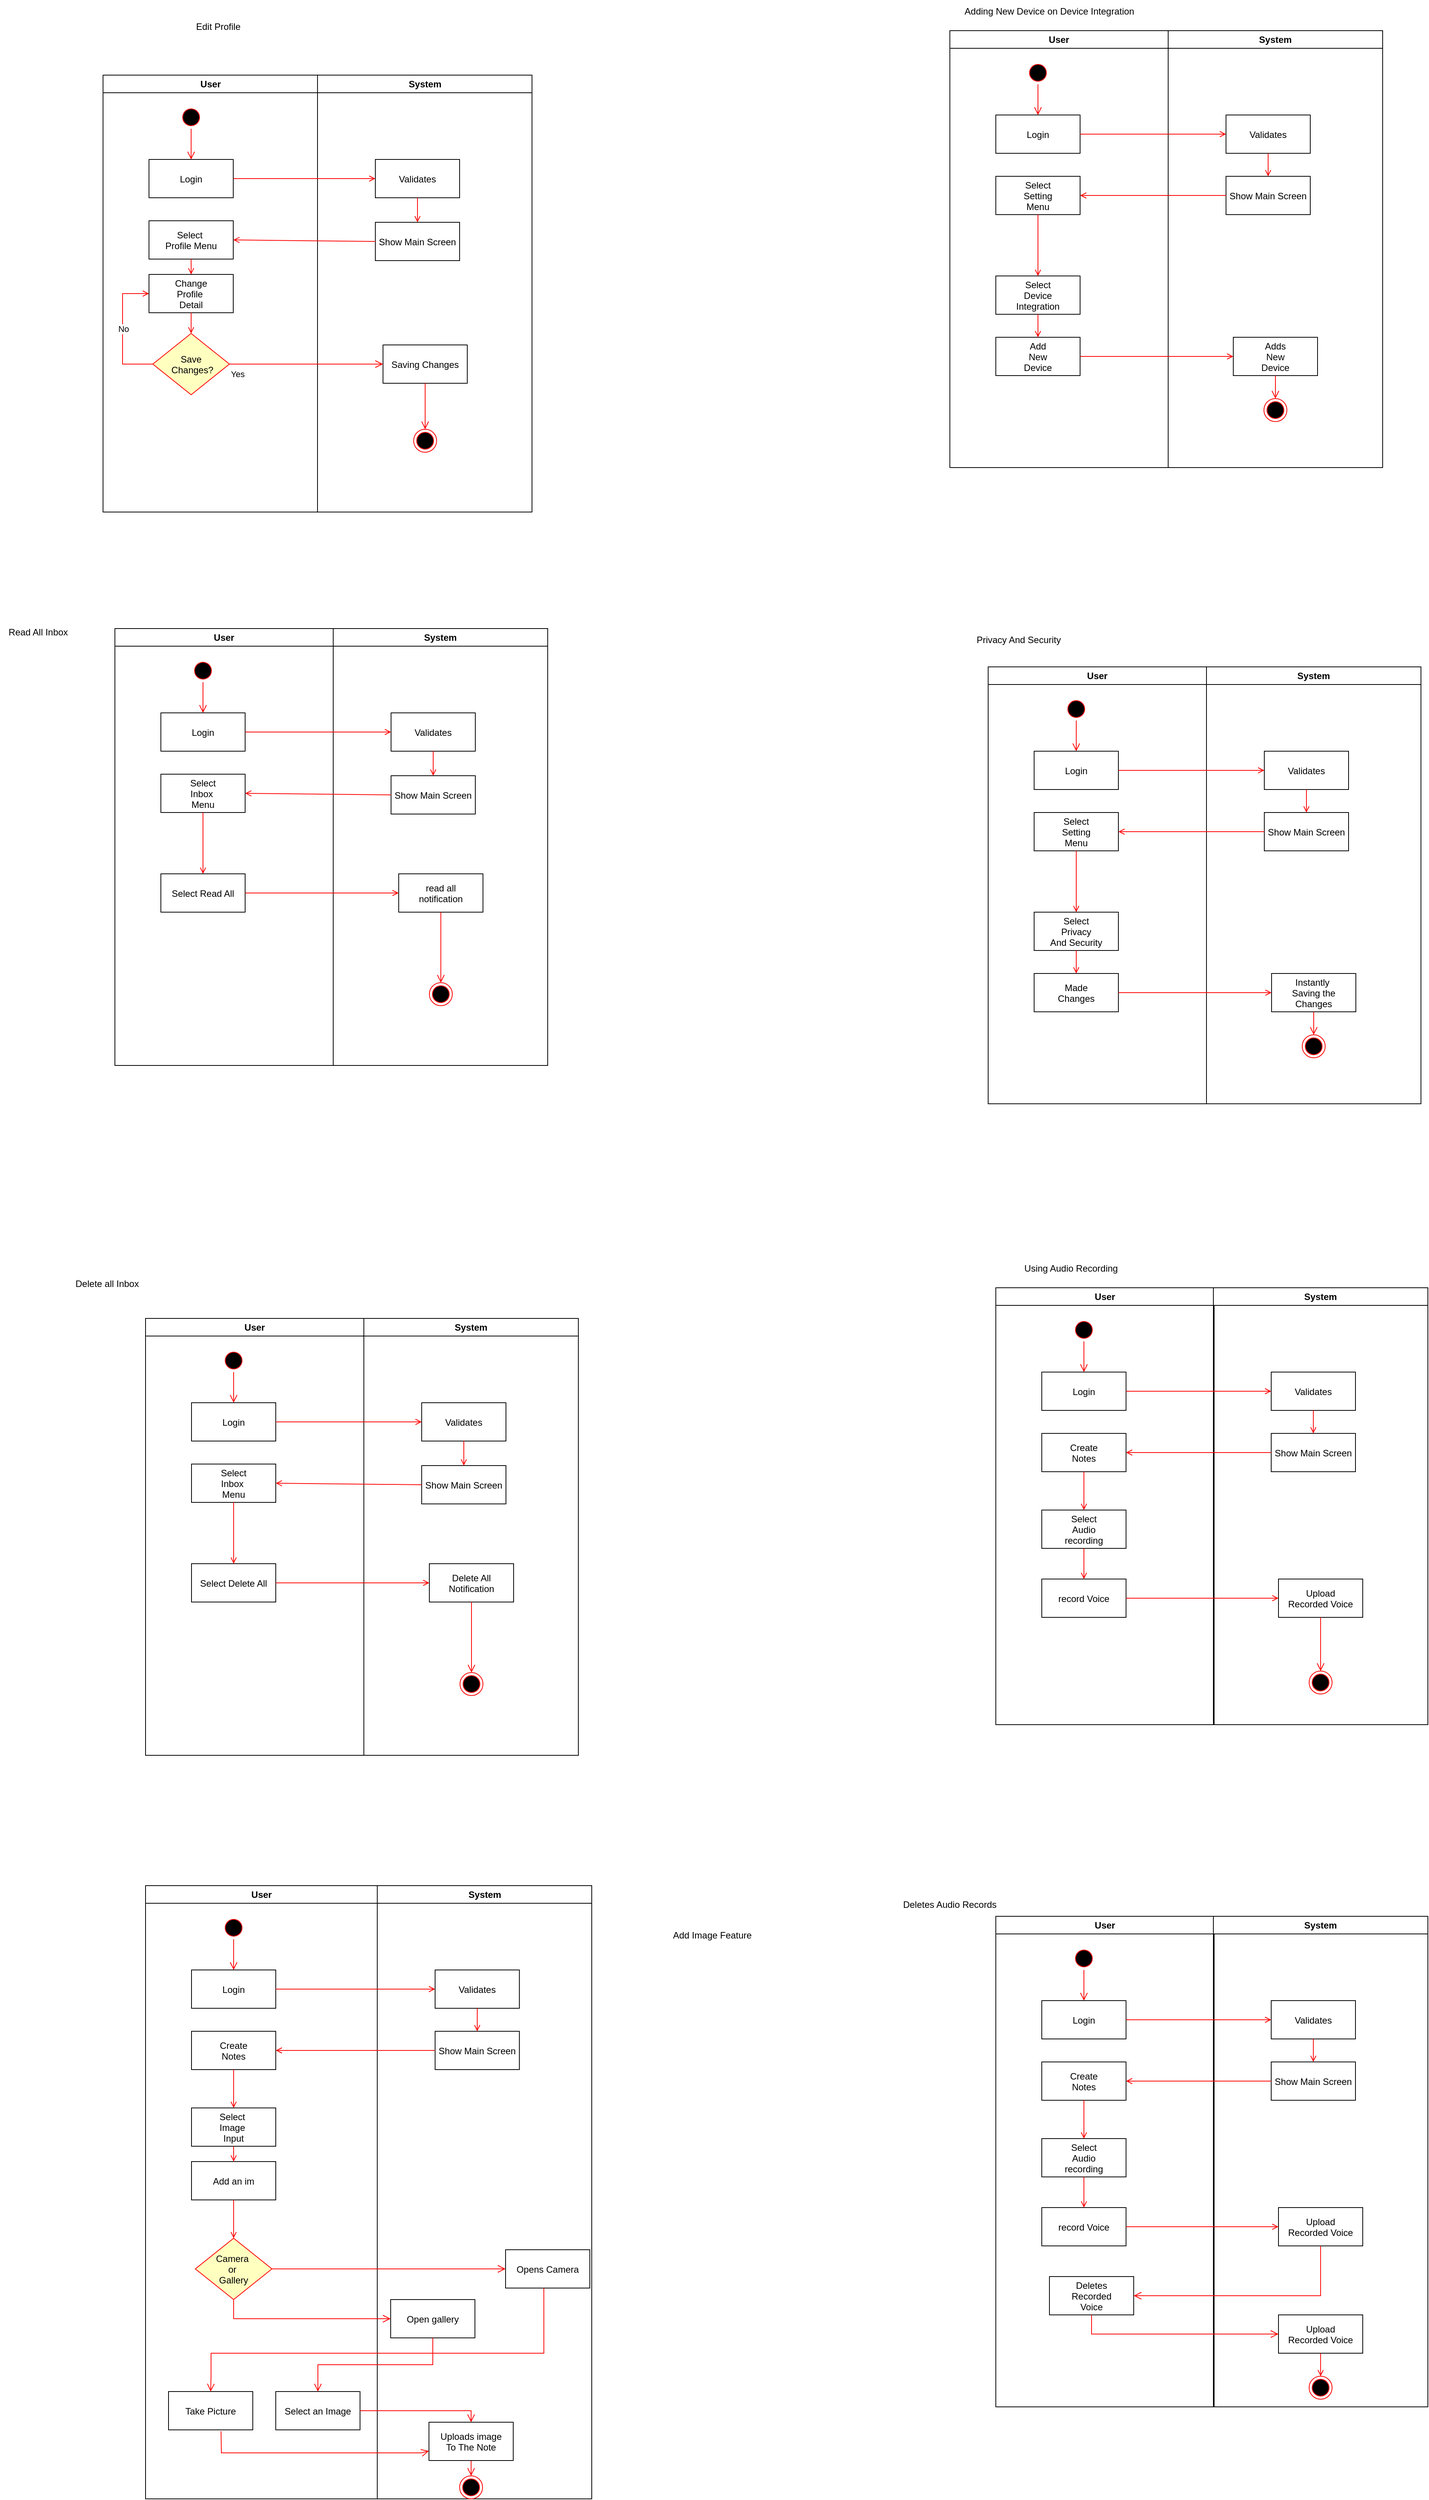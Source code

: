 <mxfile version="24.6.4" type="github">
  <diagram name="Page-1" id="e7e014a7-5840-1c2e-5031-d8a46d1fe8dd">
    <mxGraphModel dx="2375" dy="998" grid="1" gridSize="10" guides="1" tooltips="1" connect="1" arrows="1" fold="1" page="1" pageScale="1" pageWidth="1169" pageHeight="826" background="none" math="0" shadow="0">
      <root>
        <mxCell id="0" />
        <mxCell id="1" parent="0" />
        <mxCell id="2" value="User" style="swimlane;whiteSpace=wrap" parent="1" vertex="1">
          <mxGeometry x="164.5" y="128" width="280" height="570" as="geometry" />
        </mxCell>
        <mxCell id="5" value="" style="ellipse;shape=startState;fillColor=#000000;strokeColor=#ff0000;" parent="2" vertex="1">
          <mxGeometry x="100" y="40" width="30" height="30" as="geometry" />
        </mxCell>
        <mxCell id="6" value="" style="edgeStyle=elbowEdgeStyle;elbow=horizontal;verticalAlign=bottom;endArrow=open;endSize=8;strokeColor=#FF0000;endFill=1;rounded=0" parent="2" source="5" target="7" edge="1">
          <mxGeometry x="100" y="40" as="geometry">
            <mxPoint x="115" y="110" as="targetPoint" />
          </mxGeometry>
        </mxCell>
        <mxCell id="7" value="Login" style="" parent="2" vertex="1">
          <mxGeometry x="60" y="110" width="110" height="50" as="geometry" />
        </mxCell>
        <mxCell id="8" value="Select &#xa;Profile Menu" style="" parent="2" vertex="1">
          <mxGeometry x="60" y="190" width="110" height="50" as="geometry" />
        </mxCell>
        <mxCell id="11" value="" style="endArrow=open;strokeColor=#FF0000;endFill=1;rounded=0;entryX=0.5;entryY=0;entryDx=0;entryDy=0;" parent="2" source="8" target="FEUVQfDStyzJpUgFXX7i-67" edge="1">
          <mxGeometry relative="1" as="geometry">
            <mxPoint x="115.5" y="272" as="targetPoint" />
          </mxGeometry>
        </mxCell>
        <mxCell id="21" value="Save&#xa; Changes?" style="rhombus;fillColor=#ffffc0;strokeColor=#ff0000;" parent="2" vertex="1">
          <mxGeometry x="65" y="337" width="100" height="80" as="geometry" />
        </mxCell>
        <mxCell id="FEUVQfDStyzJpUgFXX7i-44" value="" style="endArrow=open;strokeColor=#FF0000;endFill=1;rounded=0;exitX=0;exitY=0.5;exitDx=0;exitDy=0;entryX=0;entryY=0.5;entryDx=0;entryDy=0;" edge="1" parent="2" source="21" target="FEUVQfDStyzJpUgFXX7i-67">
          <mxGeometry relative="1" as="geometry">
            <mxPoint x="125" y="257" as="sourcePoint" />
            <mxPoint x="55.5" y="272" as="targetPoint" />
            <Array as="points">
              <mxPoint x="25.5" y="377" />
              <mxPoint x="25.5" y="285" />
            </Array>
          </mxGeometry>
        </mxCell>
        <mxCell id="FEUVQfDStyzJpUgFXX7i-45" value="No" style="edgeLabel;html=1;align=center;verticalAlign=middle;resizable=0;points=[];" vertex="1" connectable="0" parent="FEUVQfDStyzJpUgFXX7i-44">
          <mxGeometry x="0.033" y="-1" relative="1" as="geometry">
            <mxPoint as="offset" />
          </mxGeometry>
        </mxCell>
        <mxCell id="FEUVQfDStyzJpUgFXX7i-67" value="Change&#xa;Profile &#xa;Detail" style="" vertex="1" parent="2">
          <mxGeometry x="60" y="260" width="110" height="50" as="geometry" />
        </mxCell>
        <mxCell id="FEUVQfDStyzJpUgFXX7i-68" value="" style="endArrow=open;strokeColor=#FF0000;endFill=1;rounded=0;entryX=0.5;entryY=0;entryDx=0;entryDy=0;exitX=0.5;exitY=1;exitDx=0;exitDy=0;" edge="1" parent="2" source="FEUVQfDStyzJpUgFXX7i-67" target="21">
          <mxGeometry relative="1" as="geometry">
            <mxPoint x="125" y="250" as="sourcePoint" />
            <mxPoint x="125" y="270" as="targetPoint" />
          </mxGeometry>
        </mxCell>
        <mxCell id="3" value="System" style="swimlane;whiteSpace=wrap" parent="1" vertex="1">
          <mxGeometry x="444.5" y="128" width="280" height="570" as="geometry" />
        </mxCell>
        <mxCell id="15" value="Validates" style="" parent="3" vertex="1">
          <mxGeometry x="75.5" y="110" width="110" height="50" as="geometry" />
        </mxCell>
        <mxCell id="18" value="Show Main Screen" style="" parent="3" vertex="1">
          <mxGeometry x="75.5" y="192" width="110" height="50" as="geometry" />
        </mxCell>
        <mxCell id="24" value="" style="endArrow=open;strokeColor=#FF0000;endFill=1;rounded=0;exitX=0.5;exitY=1;exitDx=0;exitDy=0;entryX=0.5;entryY=0;entryDx=0;entryDy=0;" parent="3" source="15" target="18" edge="1">
          <mxGeometry relative="1" as="geometry">
            <mxPoint x="130" y="247.391" as="sourcePoint" />
            <mxPoint x="130.5" y="202" as="targetPoint" />
          </mxGeometry>
        </mxCell>
        <mxCell id="30" value="Saving Changes" style="" parent="3" vertex="1">
          <mxGeometry x="85.5" y="352" width="110" height="50" as="geometry" />
        </mxCell>
        <mxCell id="FEUVQfDStyzJpUgFXX7i-42" value="" style="ellipse;html=1;shape=endState;fillColor=#000000;strokeColor=#ff0000;" vertex="1" parent="3">
          <mxGeometry x="125.5" y="462" width="30" height="30" as="geometry" />
        </mxCell>
        <mxCell id="FEUVQfDStyzJpUgFXX7i-46" value="" style="elbow=horizontal;align=left;verticalAlign=top;endArrow=open;endSize=8;strokeColor=#FF0000;endFill=1;rounded=0;exitX=0.5;exitY=1;exitDx=0;exitDy=0;entryX=0.5;entryY=0;entryDx=0;entryDy=0;" edge="1" parent="3" source="30" target="FEUVQfDStyzJpUgFXX7i-42">
          <mxGeometry x="-1" relative="1" as="geometry">
            <mxPoint x="95.5" y="345" as="targetPoint" />
            <mxPoint x="-104.5" y="345" as="sourcePoint" />
          </mxGeometry>
        </mxCell>
        <mxCell id="20" value="" style="endArrow=open;strokeColor=#FF0000;endFill=1;rounded=0;exitX=0;exitY=0.5;exitDx=0;exitDy=0;entryX=1;entryY=0.5;entryDx=0;entryDy=0;" parent="1" source="18" target="8" edge="1">
          <mxGeometry relative="1" as="geometry">
            <mxPoint x="510" y="450" as="targetPoint" />
          </mxGeometry>
        </mxCell>
        <mxCell id="9" value="" style="endArrow=open;strokeColor=#FF0000;endFill=1;rounded=0;exitX=1;exitY=0.5;exitDx=0;exitDy=0;entryX=0;entryY=0.5;entryDx=0;entryDy=0;" parent="1" source="7" target="15" edge="1">
          <mxGeometry relative="1" as="geometry">
            <Array as="points">
              <mxPoint x="390" y="263" />
            </Array>
          </mxGeometry>
        </mxCell>
        <mxCell id="23" value="Yes" style="edgeStyle=elbowEdgeStyle;elbow=horizontal;align=left;verticalAlign=top;endArrow=open;endSize=8;strokeColor=#FF0000;endFill=1;rounded=0" parent="1" source="21" target="30" edge="1">
          <mxGeometry x="-1" relative="1" as="geometry">
            <mxPoint x="634.5" y="433" as="targetPoint" />
          </mxGeometry>
        </mxCell>
        <mxCell id="FEUVQfDStyzJpUgFXX7i-48" value="User" style="swimlane;whiteSpace=wrap" vertex="1" parent="1">
          <mxGeometry x="180" y="850" width="285" height="570" as="geometry" />
        </mxCell>
        <mxCell id="FEUVQfDStyzJpUgFXX7i-49" value="" style="ellipse;shape=startState;fillColor=#000000;strokeColor=#ff0000;" vertex="1" parent="FEUVQfDStyzJpUgFXX7i-48">
          <mxGeometry x="100" y="40" width="30" height="30" as="geometry" />
        </mxCell>
        <mxCell id="FEUVQfDStyzJpUgFXX7i-50" value="" style="edgeStyle=elbowEdgeStyle;elbow=horizontal;verticalAlign=bottom;endArrow=open;endSize=8;strokeColor=#FF0000;endFill=1;rounded=0" edge="1" parent="FEUVQfDStyzJpUgFXX7i-48" source="FEUVQfDStyzJpUgFXX7i-49" target="FEUVQfDStyzJpUgFXX7i-51">
          <mxGeometry x="100" y="40" as="geometry">
            <mxPoint x="115" y="110" as="targetPoint" />
          </mxGeometry>
        </mxCell>
        <mxCell id="FEUVQfDStyzJpUgFXX7i-51" value="Login" style="" vertex="1" parent="FEUVQfDStyzJpUgFXX7i-48">
          <mxGeometry x="60" y="110" width="110" height="50" as="geometry" />
        </mxCell>
        <mxCell id="FEUVQfDStyzJpUgFXX7i-52" value="Select&#xa;Inbox &#xa;Menu" style="" vertex="1" parent="FEUVQfDStyzJpUgFXX7i-48">
          <mxGeometry x="60" y="190" width="110" height="50" as="geometry" />
        </mxCell>
        <mxCell id="FEUVQfDStyzJpUgFXX7i-53" value="" style="endArrow=open;strokeColor=#FF0000;endFill=1;rounded=0;entryX=0.5;entryY=0;entryDx=0;entryDy=0;" edge="1" parent="FEUVQfDStyzJpUgFXX7i-48" source="FEUVQfDStyzJpUgFXX7i-52" target="FEUVQfDStyzJpUgFXX7i-70">
          <mxGeometry relative="1" as="geometry">
            <mxPoint x="115" y="290" as="targetPoint" />
          </mxGeometry>
        </mxCell>
        <mxCell id="FEUVQfDStyzJpUgFXX7i-70" value="Select Read All" style="" vertex="1" parent="FEUVQfDStyzJpUgFXX7i-48">
          <mxGeometry x="60" y="320" width="110" height="50" as="geometry" />
        </mxCell>
        <mxCell id="FEUVQfDStyzJpUgFXX7i-57" value="System" style="swimlane;whiteSpace=wrap" vertex="1" parent="1">
          <mxGeometry x="465" y="850" width="280" height="570" as="geometry" />
        </mxCell>
        <mxCell id="FEUVQfDStyzJpUgFXX7i-58" value="Validates" style="" vertex="1" parent="FEUVQfDStyzJpUgFXX7i-57">
          <mxGeometry x="75.5" y="110" width="110" height="50" as="geometry" />
        </mxCell>
        <mxCell id="FEUVQfDStyzJpUgFXX7i-59" value="Show Main Screen" style="" vertex="1" parent="FEUVQfDStyzJpUgFXX7i-57">
          <mxGeometry x="75.5" y="192" width="110" height="50" as="geometry" />
        </mxCell>
        <mxCell id="FEUVQfDStyzJpUgFXX7i-60" value="" style="endArrow=open;strokeColor=#FF0000;endFill=1;rounded=0;exitX=0.5;exitY=1;exitDx=0;exitDy=0;entryX=0.5;entryY=0;entryDx=0;entryDy=0;" edge="1" parent="FEUVQfDStyzJpUgFXX7i-57" source="FEUVQfDStyzJpUgFXX7i-58" target="FEUVQfDStyzJpUgFXX7i-59">
          <mxGeometry relative="1" as="geometry">
            <mxPoint x="130" y="247.391" as="sourcePoint" />
            <mxPoint x="130.5" y="202" as="targetPoint" />
          </mxGeometry>
        </mxCell>
        <mxCell id="FEUVQfDStyzJpUgFXX7i-61" value="read all&#xa;notification" style="" vertex="1" parent="FEUVQfDStyzJpUgFXX7i-57">
          <mxGeometry x="85.5" y="320" width="110" height="50" as="geometry" />
        </mxCell>
        <mxCell id="FEUVQfDStyzJpUgFXX7i-62" value="" style="ellipse;html=1;shape=endState;fillColor=#000000;strokeColor=#ff0000;" vertex="1" parent="FEUVQfDStyzJpUgFXX7i-57">
          <mxGeometry x="125.5" y="462" width="30" height="30" as="geometry" />
        </mxCell>
        <mxCell id="FEUVQfDStyzJpUgFXX7i-63" value="" style="elbow=horizontal;align=left;verticalAlign=top;endArrow=open;endSize=8;strokeColor=#FF0000;endFill=1;rounded=0;exitX=0.5;exitY=1;exitDx=0;exitDy=0;entryX=0.5;entryY=0;entryDx=0;entryDy=0;" edge="1" parent="FEUVQfDStyzJpUgFXX7i-57" source="FEUVQfDStyzJpUgFXX7i-61" target="FEUVQfDStyzJpUgFXX7i-62">
          <mxGeometry x="-1" relative="1" as="geometry">
            <mxPoint x="95.5" y="345" as="targetPoint" />
            <mxPoint x="-104.5" y="345" as="sourcePoint" />
          </mxGeometry>
        </mxCell>
        <mxCell id="FEUVQfDStyzJpUgFXX7i-64" value="" style="endArrow=open;strokeColor=#FF0000;endFill=1;rounded=0;exitX=0;exitY=0.5;exitDx=0;exitDy=0;entryX=1;entryY=0.5;entryDx=0;entryDy=0;" edge="1" parent="1" source="FEUVQfDStyzJpUgFXX7i-59" target="FEUVQfDStyzJpUgFXX7i-52">
          <mxGeometry relative="1" as="geometry">
            <mxPoint x="525.5" y="1172" as="targetPoint" />
          </mxGeometry>
        </mxCell>
        <mxCell id="FEUVQfDStyzJpUgFXX7i-65" value="" style="endArrow=open;strokeColor=#FF0000;endFill=1;rounded=0;exitX=1;exitY=0.5;exitDx=0;exitDy=0;entryX=0;entryY=0.5;entryDx=0;entryDy=0;" edge="1" parent="1" source="FEUVQfDStyzJpUgFXX7i-51" target="FEUVQfDStyzJpUgFXX7i-58">
          <mxGeometry relative="1" as="geometry">
            <Array as="points">
              <mxPoint x="405.5" y="985" />
            </Array>
          </mxGeometry>
        </mxCell>
        <mxCell id="FEUVQfDStyzJpUgFXX7i-69" value="Read All Inbox" style="text;html=1;align=center;verticalAlign=middle;whiteSpace=wrap;rounded=0;" vertex="1" parent="1">
          <mxGeometry x="30" y="840" width="100" height="30" as="geometry" />
        </mxCell>
        <mxCell id="FEUVQfDStyzJpUgFXX7i-71" value="" style="endArrow=open;strokeColor=#FF0000;endFill=1;rounded=0;entryX=0;entryY=0.5;entryDx=0;entryDy=0;" edge="1" parent="1" source="FEUVQfDStyzJpUgFXX7i-70" target="FEUVQfDStyzJpUgFXX7i-61">
          <mxGeometry relative="1" as="geometry">
            <mxPoint x="295" y="1260" as="targetPoint" />
            <mxPoint x="305" y="1100" as="sourcePoint" />
          </mxGeometry>
        </mxCell>
        <mxCell id="FEUVQfDStyzJpUgFXX7i-74" value="User" style="swimlane;whiteSpace=wrap" vertex="1" parent="1">
          <mxGeometry x="220" y="1750" width="285" height="570" as="geometry" />
        </mxCell>
        <mxCell id="FEUVQfDStyzJpUgFXX7i-75" value="" style="ellipse;shape=startState;fillColor=#000000;strokeColor=#ff0000;" vertex="1" parent="FEUVQfDStyzJpUgFXX7i-74">
          <mxGeometry x="100" y="40" width="30" height="30" as="geometry" />
        </mxCell>
        <mxCell id="FEUVQfDStyzJpUgFXX7i-76" value="" style="edgeStyle=elbowEdgeStyle;elbow=horizontal;verticalAlign=bottom;endArrow=open;endSize=8;strokeColor=#FF0000;endFill=1;rounded=0" edge="1" parent="FEUVQfDStyzJpUgFXX7i-74" source="FEUVQfDStyzJpUgFXX7i-75" target="FEUVQfDStyzJpUgFXX7i-77">
          <mxGeometry x="100" y="40" as="geometry">
            <mxPoint x="115" y="110" as="targetPoint" />
          </mxGeometry>
        </mxCell>
        <mxCell id="FEUVQfDStyzJpUgFXX7i-77" value="Login" style="" vertex="1" parent="FEUVQfDStyzJpUgFXX7i-74">
          <mxGeometry x="60" y="110" width="110" height="50" as="geometry" />
        </mxCell>
        <mxCell id="FEUVQfDStyzJpUgFXX7i-78" value="Select&#xa;Inbox &#xa;Menu" style="" vertex="1" parent="FEUVQfDStyzJpUgFXX7i-74">
          <mxGeometry x="60" y="190" width="110" height="50" as="geometry" />
        </mxCell>
        <mxCell id="FEUVQfDStyzJpUgFXX7i-79" value="" style="endArrow=open;strokeColor=#FF0000;endFill=1;rounded=0;entryX=0.5;entryY=0;entryDx=0;entryDy=0;" edge="1" parent="FEUVQfDStyzJpUgFXX7i-74" source="FEUVQfDStyzJpUgFXX7i-78" target="FEUVQfDStyzJpUgFXX7i-80">
          <mxGeometry relative="1" as="geometry">
            <mxPoint x="115" y="290" as="targetPoint" />
          </mxGeometry>
        </mxCell>
        <mxCell id="FEUVQfDStyzJpUgFXX7i-80" value="Select Delete All" style="" vertex="1" parent="FEUVQfDStyzJpUgFXX7i-74">
          <mxGeometry x="60" y="320" width="110" height="50" as="geometry" />
        </mxCell>
        <mxCell id="FEUVQfDStyzJpUgFXX7i-81" value="System" style="swimlane;whiteSpace=wrap" vertex="1" parent="1">
          <mxGeometry x="505" y="1750" width="280" height="570" as="geometry" />
        </mxCell>
        <mxCell id="FEUVQfDStyzJpUgFXX7i-82" value="Validates" style="" vertex="1" parent="FEUVQfDStyzJpUgFXX7i-81">
          <mxGeometry x="75.5" y="110" width="110" height="50" as="geometry" />
        </mxCell>
        <mxCell id="FEUVQfDStyzJpUgFXX7i-83" value="Show Main Screen" style="" vertex="1" parent="FEUVQfDStyzJpUgFXX7i-81">
          <mxGeometry x="75.5" y="192" width="110" height="50" as="geometry" />
        </mxCell>
        <mxCell id="FEUVQfDStyzJpUgFXX7i-84" value="" style="endArrow=open;strokeColor=#FF0000;endFill=1;rounded=0;exitX=0.5;exitY=1;exitDx=0;exitDy=0;entryX=0.5;entryY=0;entryDx=0;entryDy=0;" edge="1" parent="FEUVQfDStyzJpUgFXX7i-81" source="FEUVQfDStyzJpUgFXX7i-82" target="FEUVQfDStyzJpUgFXX7i-83">
          <mxGeometry relative="1" as="geometry">
            <mxPoint x="130" y="247.391" as="sourcePoint" />
            <mxPoint x="130.5" y="202" as="targetPoint" />
          </mxGeometry>
        </mxCell>
        <mxCell id="FEUVQfDStyzJpUgFXX7i-85" value="Delete All&#xa;Notification" style="" vertex="1" parent="FEUVQfDStyzJpUgFXX7i-81">
          <mxGeometry x="85.5" y="320" width="110" height="50" as="geometry" />
        </mxCell>
        <mxCell id="FEUVQfDStyzJpUgFXX7i-86" value="" style="ellipse;html=1;shape=endState;fillColor=#000000;strokeColor=#ff0000;" vertex="1" parent="FEUVQfDStyzJpUgFXX7i-81">
          <mxGeometry x="125.5" y="462" width="30" height="30" as="geometry" />
        </mxCell>
        <mxCell id="FEUVQfDStyzJpUgFXX7i-87" value="" style="elbow=horizontal;align=left;verticalAlign=top;endArrow=open;endSize=8;strokeColor=#FF0000;endFill=1;rounded=0;exitX=0.5;exitY=1;exitDx=0;exitDy=0;entryX=0.5;entryY=0;entryDx=0;entryDy=0;" edge="1" parent="FEUVQfDStyzJpUgFXX7i-81" source="FEUVQfDStyzJpUgFXX7i-85" target="FEUVQfDStyzJpUgFXX7i-86">
          <mxGeometry x="-1" relative="1" as="geometry">
            <mxPoint x="95.5" y="345" as="targetPoint" />
            <mxPoint x="-104.5" y="345" as="sourcePoint" />
          </mxGeometry>
        </mxCell>
        <mxCell id="FEUVQfDStyzJpUgFXX7i-88" value="" style="endArrow=open;strokeColor=#FF0000;endFill=1;rounded=0;exitX=0;exitY=0.5;exitDx=0;exitDy=0;entryX=1;entryY=0.5;entryDx=0;entryDy=0;" edge="1" parent="1" source="FEUVQfDStyzJpUgFXX7i-83" target="FEUVQfDStyzJpUgFXX7i-78">
          <mxGeometry relative="1" as="geometry">
            <mxPoint x="565.5" y="2072" as="targetPoint" />
          </mxGeometry>
        </mxCell>
        <mxCell id="FEUVQfDStyzJpUgFXX7i-89" value="" style="endArrow=open;strokeColor=#FF0000;endFill=1;rounded=0;exitX=1;exitY=0.5;exitDx=0;exitDy=0;entryX=0;entryY=0.5;entryDx=0;entryDy=0;" edge="1" parent="1" source="FEUVQfDStyzJpUgFXX7i-77" target="FEUVQfDStyzJpUgFXX7i-82">
          <mxGeometry relative="1" as="geometry">
            <Array as="points">
              <mxPoint x="445.5" y="1885" />
            </Array>
          </mxGeometry>
        </mxCell>
        <mxCell id="FEUVQfDStyzJpUgFXX7i-90" value="" style="endArrow=open;strokeColor=#FF0000;endFill=1;rounded=0;entryX=0;entryY=0.5;entryDx=0;entryDy=0;" edge="1" parent="1" source="FEUVQfDStyzJpUgFXX7i-80" target="FEUVQfDStyzJpUgFXX7i-85">
          <mxGeometry relative="1" as="geometry">
            <mxPoint x="335" y="2160" as="targetPoint" />
            <mxPoint x="345" y="2000" as="sourcePoint" />
          </mxGeometry>
        </mxCell>
        <mxCell id="FEUVQfDStyzJpUgFXX7i-91" value="User" style="swimlane;whiteSpace=wrap" vertex="1" parent="1">
          <mxGeometry x="1270" y="70" width="285" height="570" as="geometry" />
        </mxCell>
        <mxCell id="FEUVQfDStyzJpUgFXX7i-92" value="" style="ellipse;shape=startState;fillColor=#000000;strokeColor=#ff0000;" vertex="1" parent="FEUVQfDStyzJpUgFXX7i-91">
          <mxGeometry x="100" y="40" width="30" height="30" as="geometry" />
        </mxCell>
        <mxCell id="FEUVQfDStyzJpUgFXX7i-93" value="" style="edgeStyle=elbowEdgeStyle;elbow=horizontal;verticalAlign=bottom;endArrow=open;endSize=8;strokeColor=#FF0000;endFill=1;rounded=0" edge="1" parent="FEUVQfDStyzJpUgFXX7i-91" source="FEUVQfDStyzJpUgFXX7i-92" target="FEUVQfDStyzJpUgFXX7i-94">
          <mxGeometry x="100" y="40" as="geometry">
            <mxPoint x="115" y="110" as="targetPoint" />
          </mxGeometry>
        </mxCell>
        <mxCell id="FEUVQfDStyzJpUgFXX7i-94" value="Login" style="" vertex="1" parent="FEUVQfDStyzJpUgFXX7i-91">
          <mxGeometry x="60" y="110" width="110" height="50" as="geometry" />
        </mxCell>
        <mxCell id="FEUVQfDStyzJpUgFXX7i-95" value="Select&#xa;Setting&#xa;Menu" style="" vertex="1" parent="FEUVQfDStyzJpUgFXX7i-91">
          <mxGeometry x="60" y="190" width="110" height="50" as="geometry" />
        </mxCell>
        <mxCell id="FEUVQfDStyzJpUgFXX7i-96" value="" style="endArrow=open;strokeColor=#FF0000;endFill=1;rounded=0;entryX=0.5;entryY=0;entryDx=0;entryDy=0;" edge="1" parent="FEUVQfDStyzJpUgFXX7i-91" source="FEUVQfDStyzJpUgFXX7i-95" target="FEUVQfDStyzJpUgFXX7i-97">
          <mxGeometry relative="1" as="geometry">
            <mxPoint x="115" y="290" as="targetPoint" />
          </mxGeometry>
        </mxCell>
        <mxCell id="FEUVQfDStyzJpUgFXX7i-97" value="Select&#xa;Device&#xa;Integration" style="" vertex="1" parent="FEUVQfDStyzJpUgFXX7i-91">
          <mxGeometry x="60" y="320" width="110" height="50" as="geometry" />
        </mxCell>
        <mxCell id="FEUVQfDStyzJpUgFXX7i-109" value="Add&#xa;New&#xa;Device" style="" vertex="1" parent="FEUVQfDStyzJpUgFXX7i-91">
          <mxGeometry x="60" y="400" width="110" height="50" as="geometry" />
        </mxCell>
        <mxCell id="FEUVQfDStyzJpUgFXX7i-108" value="" style="endArrow=open;strokeColor=#FF0000;endFill=1;rounded=0;exitX=0.5;exitY=1;exitDx=0;exitDy=0;entryX=0.5;entryY=0;entryDx=0;entryDy=0;" edge="1" parent="FEUVQfDStyzJpUgFXX7i-91" source="FEUVQfDStyzJpUgFXX7i-97" target="FEUVQfDStyzJpUgFXX7i-109">
          <mxGeometry relative="1" as="geometry">
            <mxPoint x="115" y="400" as="targetPoint" />
            <mxPoint x="180" y="355" as="sourcePoint" />
          </mxGeometry>
        </mxCell>
        <mxCell id="FEUVQfDStyzJpUgFXX7i-98" value="System" style="swimlane;whiteSpace=wrap" vertex="1" parent="1">
          <mxGeometry x="1555" y="70" width="280" height="570" as="geometry" />
        </mxCell>
        <mxCell id="FEUVQfDStyzJpUgFXX7i-99" value="Validates" style="" vertex="1" parent="FEUVQfDStyzJpUgFXX7i-98">
          <mxGeometry x="75.5" y="110" width="110" height="50" as="geometry" />
        </mxCell>
        <mxCell id="FEUVQfDStyzJpUgFXX7i-100" value="Show Main Screen" style="" vertex="1" parent="FEUVQfDStyzJpUgFXX7i-98">
          <mxGeometry x="75.5" y="190" width="110" height="50" as="geometry" />
        </mxCell>
        <mxCell id="FEUVQfDStyzJpUgFXX7i-101" value="" style="endArrow=open;strokeColor=#FF0000;endFill=1;rounded=0;exitX=0.5;exitY=1;exitDx=0;exitDy=0;entryX=0.5;entryY=0;entryDx=0;entryDy=0;" edge="1" parent="FEUVQfDStyzJpUgFXX7i-98" source="FEUVQfDStyzJpUgFXX7i-99" target="FEUVQfDStyzJpUgFXX7i-100">
          <mxGeometry relative="1" as="geometry">
            <mxPoint x="130" y="247.391" as="sourcePoint" />
            <mxPoint x="130.5" y="202" as="targetPoint" />
          </mxGeometry>
        </mxCell>
        <mxCell id="FEUVQfDStyzJpUgFXX7i-102" value="Adds&#xa;New&#xa;Device" style="" vertex="1" parent="FEUVQfDStyzJpUgFXX7i-98">
          <mxGeometry x="85" y="400" width="110" height="50" as="geometry" />
        </mxCell>
        <mxCell id="FEUVQfDStyzJpUgFXX7i-103" value="" style="ellipse;html=1;shape=endState;fillColor=#000000;strokeColor=#ff0000;" vertex="1" parent="FEUVQfDStyzJpUgFXX7i-98">
          <mxGeometry x="125" y="480" width="30" height="30" as="geometry" />
        </mxCell>
        <mxCell id="FEUVQfDStyzJpUgFXX7i-104" value="" style="elbow=horizontal;align=left;verticalAlign=top;endArrow=open;endSize=8;strokeColor=#FF0000;endFill=1;rounded=0;exitX=0.5;exitY=1;exitDx=0;exitDy=0;entryX=0.5;entryY=0;entryDx=0;entryDy=0;" edge="1" parent="FEUVQfDStyzJpUgFXX7i-98" source="FEUVQfDStyzJpUgFXX7i-102" target="FEUVQfDStyzJpUgFXX7i-103">
          <mxGeometry x="-1" relative="1" as="geometry">
            <mxPoint x="95.5" y="345" as="targetPoint" />
            <mxPoint x="-104.5" y="345" as="sourcePoint" />
          </mxGeometry>
        </mxCell>
        <mxCell id="FEUVQfDStyzJpUgFXX7i-105" value="" style="endArrow=open;strokeColor=#FF0000;endFill=1;rounded=0;exitX=0;exitY=0.5;exitDx=0;exitDy=0;entryX=1;entryY=0.5;entryDx=0;entryDy=0;" edge="1" parent="1" source="FEUVQfDStyzJpUgFXX7i-100" target="FEUVQfDStyzJpUgFXX7i-95">
          <mxGeometry relative="1" as="geometry">
            <mxPoint x="1615.5" y="392" as="targetPoint" />
          </mxGeometry>
        </mxCell>
        <mxCell id="FEUVQfDStyzJpUgFXX7i-106" value="" style="endArrow=open;strokeColor=#FF0000;endFill=1;rounded=0;exitX=1;exitY=0.5;exitDx=0;exitDy=0;entryX=0;entryY=0.5;entryDx=0;entryDy=0;" edge="1" parent="1" source="FEUVQfDStyzJpUgFXX7i-94" target="FEUVQfDStyzJpUgFXX7i-99">
          <mxGeometry relative="1" as="geometry">
            <Array as="points">
              <mxPoint x="1495.5" y="205" />
            </Array>
          </mxGeometry>
        </mxCell>
        <mxCell id="FEUVQfDStyzJpUgFXX7i-107" value="" style="endArrow=open;strokeColor=#FF0000;endFill=1;rounded=0;entryX=0;entryY=0.5;entryDx=0;entryDy=0;exitX=1;exitY=0.5;exitDx=0;exitDy=0;" edge="1" parent="1" source="FEUVQfDStyzJpUgFXX7i-109" target="FEUVQfDStyzJpUgFXX7i-102">
          <mxGeometry relative="1" as="geometry">
            <mxPoint x="1385" y="480" as="targetPoint" />
            <mxPoint x="1395" y="320" as="sourcePoint" />
          </mxGeometry>
        </mxCell>
        <mxCell id="FEUVQfDStyzJpUgFXX7i-111" value="User" style="swimlane;whiteSpace=wrap" vertex="1" parent="1">
          <mxGeometry x="1320" y="900" width="285" height="570" as="geometry" />
        </mxCell>
        <mxCell id="FEUVQfDStyzJpUgFXX7i-112" value="" style="ellipse;shape=startState;fillColor=#000000;strokeColor=#ff0000;" vertex="1" parent="FEUVQfDStyzJpUgFXX7i-111">
          <mxGeometry x="100" y="40" width="30" height="30" as="geometry" />
        </mxCell>
        <mxCell id="FEUVQfDStyzJpUgFXX7i-113" value="" style="edgeStyle=elbowEdgeStyle;elbow=horizontal;verticalAlign=bottom;endArrow=open;endSize=8;strokeColor=#FF0000;endFill=1;rounded=0" edge="1" parent="FEUVQfDStyzJpUgFXX7i-111" source="FEUVQfDStyzJpUgFXX7i-112" target="FEUVQfDStyzJpUgFXX7i-114">
          <mxGeometry x="100" y="40" as="geometry">
            <mxPoint x="115" y="110" as="targetPoint" />
          </mxGeometry>
        </mxCell>
        <mxCell id="FEUVQfDStyzJpUgFXX7i-114" value="Login" style="" vertex="1" parent="FEUVQfDStyzJpUgFXX7i-111">
          <mxGeometry x="60" y="110" width="110" height="50" as="geometry" />
        </mxCell>
        <mxCell id="FEUVQfDStyzJpUgFXX7i-115" value="Select&#xa;Setting&#xa;Menu" style="" vertex="1" parent="FEUVQfDStyzJpUgFXX7i-111">
          <mxGeometry x="60" y="190" width="110" height="50" as="geometry" />
        </mxCell>
        <mxCell id="FEUVQfDStyzJpUgFXX7i-116" value="" style="endArrow=open;strokeColor=#FF0000;endFill=1;rounded=0;entryX=0.5;entryY=0;entryDx=0;entryDy=0;" edge="1" parent="FEUVQfDStyzJpUgFXX7i-111" source="FEUVQfDStyzJpUgFXX7i-115" target="FEUVQfDStyzJpUgFXX7i-117">
          <mxGeometry relative="1" as="geometry">
            <mxPoint x="115" y="290" as="targetPoint" />
          </mxGeometry>
        </mxCell>
        <mxCell id="FEUVQfDStyzJpUgFXX7i-117" value="Select&#xa;Privacy&#xa;And Security" style="" vertex="1" parent="FEUVQfDStyzJpUgFXX7i-111">
          <mxGeometry x="60" y="320" width="110" height="50" as="geometry" />
        </mxCell>
        <mxCell id="FEUVQfDStyzJpUgFXX7i-118" value="Made&#xa;Changes" style="" vertex="1" parent="FEUVQfDStyzJpUgFXX7i-111">
          <mxGeometry x="60" y="400" width="110" height="50" as="geometry" />
        </mxCell>
        <mxCell id="FEUVQfDStyzJpUgFXX7i-119" value="" style="endArrow=open;strokeColor=#FF0000;endFill=1;rounded=0;exitX=0.5;exitY=1;exitDx=0;exitDy=0;entryX=0.5;entryY=0;entryDx=0;entryDy=0;" edge="1" parent="FEUVQfDStyzJpUgFXX7i-111" source="FEUVQfDStyzJpUgFXX7i-117" target="FEUVQfDStyzJpUgFXX7i-118">
          <mxGeometry relative="1" as="geometry">
            <mxPoint x="115" y="400" as="targetPoint" />
            <mxPoint x="180" y="355" as="sourcePoint" />
          </mxGeometry>
        </mxCell>
        <mxCell id="FEUVQfDStyzJpUgFXX7i-120" value="System" style="swimlane;whiteSpace=wrap" vertex="1" parent="1">
          <mxGeometry x="1605" y="900" width="280" height="570" as="geometry" />
        </mxCell>
        <mxCell id="FEUVQfDStyzJpUgFXX7i-121" value="Validates" style="" vertex="1" parent="FEUVQfDStyzJpUgFXX7i-120">
          <mxGeometry x="75.5" y="110" width="110" height="50" as="geometry" />
        </mxCell>
        <mxCell id="FEUVQfDStyzJpUgFXX7i-122" value="Show Main Screen" style="" vertex="1" parent="FEUVQfDStyzJpUgFXX7i-120">
          <mxGeometry x="75.5" y="190" width="110" height="50" as="geometry" />
        </mxCell>
        <mxCell id="FEUVQfDStyzJpUgFXX7i-123" value="" style="endArrow=open;strokeColor=#FF0000;endFill=1;rounded=0;exitX=0.5;exitY=1;exitDx=0;exitDy=0;entryX=0.5;entryY=0;entryDx=0;entryDy=0;" edge="1" parent="FEUVQfDStyzJpUgFXX7i-120" source="FEUVQfDStyzJpUgFXX7i-121" target="FEUVQfDStyzJpUgFXX7i-122">
          <mxGeometry relative="1" as="geometry">
            <mxPoint x="130" y="247.391" as="sourcePoint" />
            <mxPoint x="130.5" y="202" as="targetPoint" />
          </mxGeometry>
        </mxCell>
        <mxCell id="FEUVQfDStyzJpUgFXX7i-124" value="Instantly &#xa;Saving the&#xa;Changes" style="" vertex="1" parent="FEUVQfDStyzJpUgFXX7i-120">
          <mxGeometry x="85" y="400" width="110" height="50" as="geometry" />
        </mxCell>
        <mxCell id="FEUVQfDStyzJpUgFXX7i-125" value="" style="ellipse;html=1;shape=endState;fillColor=#000000;strokeColor=#ff0000;" vertex="1" parent="FEUVQfDStyzJpUgFXX7i-120">
          <mxGeometry x="125" y="480" width="30" height="30" as="geometry" />
        </mxCell>
        <mxCell id="FEUVQfDStyzJpUgFXX7i-126" value="" style="elbow=horizontal;align=left;verticalAlign=top;endArrow=open;endSize=8;strokeColor=#FF0000;endFill=1;rounded=0;exitX=0.5;exitY=1;exitDx=0;exitDy=0;entryX=0.5;entryY=0;entryDx=0;entryDy=0;" edge="1" parent="FEUVQfDStyzJpUgFXX7i-120" source="FEUVQfDStyzJpUgFXX7i-124" target="FEUVQfDStyzJpUgFXX7i-125">
          <mxGeometry x="-1" relative="1" as="geometry">
            <mxPoint x="95.5" y="345" as="targetPoint" />
            <mxPoint x="-104.5" y="345" as="sourcePoint" />
          </mxGeometry>
        </mxCell>
        <mxCell id="FEUVQfDStyzJpUgFXX7i-127" value="" style="endArrow=open;strokeColor=#FF0000;endFill=1;rounded=0;exitX=0;exitY=0.5;exitDx=0;exitDy=0;entryX=1;entryY=0.5;entryDx=0;entryDy=0;" edge="1" parent="1" source="FEUVQfDStyzJpUgFXX7i-122" target="FEUVQfDStyzJpUgFXX7i-115">
          <mxGeometry relative="1" as="geometry">
            <mxPoint x="1665.5" y="1222" as="targetPoint" />
          </mxGeometry>
        </mxCell>
        <mxCell id="FEUVQfDStyzJpUgFXX7i-128" value="" style="endArrow=open;strokeColor=#FF0000;endFill=1;rounded=0;exitX=1;exitY=0.5;exitDx=0;exitDy=0;entryX=0;entryY=0.5;entryDx=0;entryDy=0;" edge="1" parent="1" source="FEUVQfDStyzJpUgFXX7i-114" target="FEUVQfDStyzJpUgFXX7i-121">
          <mxGeometry relative="1" as="geometry">
            <Array as="points">
              <mxPoint x="1545.5" y="1035" />
            </Array>
          </mxGeometry>
        </mxCell>
        <mxCell id="FEUVQfDStyzJpUgFXX7i-129" value="" style="endArrow=open;strokeColor=#FF0000;endFill=1;rounded=0;entryX=0;entryY=0.5;entryDx=0;entryDy=0;exitX=1;exitY=0.5;exitDx=0;exitDy=0;" edge="1" parent="1" source="FEUVQfDStyzJpUgFXX7i-118" target="FEUVQfDStyzJpUgFXX7i-124">
          <mxGeometry relative="1" as="geometry">
            <mxPoint x="1435" y="1310" as="targetPoint" />
            <mxPoint x="1445" y="1150" as="sourcePoint" />
          </mxGeometry>
        </mxCell>
        <mxCell id="FEUVQfDStyzJpUgFXX7i-131" value="Privacy And Security" style="text;html=1;align=center;verticalAlign=middle;whiteSpace=wrap;rounded=0;" vertex="1" parent="1">
          <mxGeometry x="1270" y="850" width="180" height="30" as="geometry" />
        </mxCell>
        <mxCell id="FEUVQfDStyzJpUgFXX7i-132" value="Adding New Device on Device Integration" style="text;html=1;align=center;verticalAlign=middle;whiteSpace=wrap;rounded=0;" vertex="1" parent="1">
          <mxGeometry x="1270" y="30" width="260" height="30" as="geometry" />
        </mxCell>
        <mxCell id="FEUVQfDStyzJpUgFXX7i-133" value="Edit Profile&lt;span style=&quot;color: rgba(0, 0, 0, 0); font-family: monospace; font-size: 0px; text-align: start; text-wrap: nowrap;&quot;&gt;%3CmxGraphModel%3E%3Croot%3E%3CmxCell%20id%3D%220%22%2F%3E%3CmxCell%20id%3D%221%22%20parent%3D%220%22%2F%3E%3CmxCell%20id%3D%222%22%20value%3D%22Adding%20New%20Device%20on%20Device%20Integration%22%20style%3D%22text%3Bhtml%3D1%3Balign%3Dcenter%3BverticalAlign%3Dmiddle%3BwhiteSpace%3Dwrap%3Brounded%3D0%3B%22%20vertex%3D%221%22%20parent%3D%221%22%3E%3CmxGeometry%20x%3D%221270%22%20y%3D%2230%22%20width%3D%22260%22%20height%3D%2230%22%20as%3D%22geometry%22%2F%3E%3C%2FmxCell%3E%3C%2Froot%3E%3C%2FmxGraphModel%3E&lt;/span&gt;" style="text;html=1;align=center;verticalAlign=middle;whiteSpace=wrap;rounded=0;" vertex="1" parent="1">
          <mxGeometry x="184.5" y="50" width="260" height="30" as="geometry" />
        </mxCell>
        <mxCell id="FEUVQfDStyzJpUgFXX7i-134" value="Delete all Inbox" style="text;html=1;align=center;verticalAlign=middle;whiteSpace=wrap;rounded=0;" vertex="1" parent="1">
          <mxGeometry x="40" y="1690" width="260" height="30" as="geometry" />
        </mxCell>
        <mxCell id="FEUVQfDStyzJpUgFXX7i-135" value="User" style="swimlane;whiteSpace=wrap" vertex="1" parent="1">
          <mxGeometry x="1330" y="1710" width="285" height="570" as="geometry" />
        </mxCell>
        <mxCell id="FEUVQfDStyzJpUgFXX7i-136" value="" style="ellipse;shape=startState;fillColor=#000000;strokeColor=#ff0000;" vertex="1" parent="FEUVQfDStyzJpUgFXX7i-135">
          <mxGeometry x="100" y="40" width="30" height="30" as="geometry" />
        </mxCell>
        <mxCell id="FEUVQfDStyzJpUgFXX7i-137" value="" style="edgeStyle=elbowEdgeStyle;elbow=horizontal;verticalAlign=bottom;endArrow=open;endSize=8;strokeColor=#FF0000;endFill=1;rounded=0" edge="1" parent="FEUVQfDStyzJpUgFXX7i-135" source="FEUVQfDStyzJpUgFXX7i-136" target="FEUVQfDStyzJpUgFXX7i-138">
          <mxGeometry x="100" y="40" as="geometry">
            <mxPoint x="115" y="110" as="targetPoint" />
          </mxGeometry>
        </mxCell>
        <mxCell id="FEUVQfDStyzJpUgFXX7i-138" value="Login" style="" vertex="1" parent="FEUVQfDStyzJpUgFXX7i-135">
          <mxGeometry x="60" y="110" width="110" height="50" as="geometry" />
        </mxCell>
        <mxCell id="FEUVQfDStyzJpUgFXX7i-139" value="Create&#xa;Notes" style="" vertex="1" parent="FEUVQfDStyzJpUgFXX7i-135">
          <mxGeometry x="60" y="190" width="110" height="50" as="geometry" />
        </mxCell>
        <mxCell id="FEUVQfDStyzJpUgFXX7i-140" value="" style="endArrow=open;strokeColor=#FF0000;endFill=1;rounded=0;entryX=0.5;entryY=0;entryDx=0;entryDy=0;" edge="1" parent="FEUVQfDStyzJpUgFXX7i-135" source="FEUVQfDStyzJpUgFXX7i-139" target="FEUVQfDStyzJpUgFXX7i-141">
          <mxGeometry relative="1" as="geometry">
            <mxPoint x="115" y="290" as="targetPoint" />
          </mxGeometry>
        </mxCell>
        <mxCell id="FEUVQfDStyzJpUgFXX7i-141" value="Select&#xa;Audio&#xa;recording" style="" vertex="1" parent="FEUVQfDStyzJpUgFXX7i-135">
          <mxGeometry x="60" y="290" width="110" height="50" as="geometry" />
        </mxCell>
        <mxCell id="FEUVQfDStyzJpUgFXX7i-142" value="record Voice" style="" vertex="1" parent="FEUVQfDStyzJpUgFXX7i-135">
          <mxGeometry x="60" y="380" width="110" height="50" as="geometry" />
        </mxCell>
        <mxCell id="FEUVQfDStyzJpUgFXX7i-143" value="" style="endArrow=open;strokeColor=#FF0000;endFill=1;rounded=0;exitX=0.5;exitY=1;exitDx=0;exitDy=0;entryX=0.5;entryY=0;entryDx=0;entryDy=0;" edge="1" parent="FEUVQfDStyzJpUgFXX7i-135" source="FEUVQfDStyzJpUgFXX7i-141" target="FEUVQfDStyzJpUgFXX7i-142">
          <mxGeometry relative="1" as="geometry">
            <mxPoint x="115" y="400" as="targetPoint" />
            <mxPoint x="180" y="355" as="sourcePoint" />
          </mxGeometry>
        </mxCell>
        <mxCell id="FEUVQfDStyzJpUgFXX7i-144" value="System" style="swimlane;whiteSpace=wrap" vertex="1" parent="1">
          <mxGeometry x="1614" y="1710" width="280" height="570" as="geometry" />
        </mxCell>
        <mxCell id="FEUVQfDStyzJpUgFXX7i-145" value="Validates" style="" vertex="1" parent="FEUVQfDStyzJpUgFXX7i-144">
          <mxGeometry x="75.5" y="110" width="110" height="50" as="geometry" />
        </mxCell>
        <mxCell id="FEUVQfDStyzJpUgFXX7i-146" value="Show Main Screen" style="" vertex="1" parent="FEUVQfDStyzJpUgFXX7i-144">
          <mxGeometry x="75.5" y="190" width="110" height="50" as="geometry" />
        </mxCell>
        <mxCell id="FEUVQfDStyzJpUgFXX7i-147" value="" style="endArrow=open;strokeColor=#FF0000;endFill=1;rounded=0;exitX=0.5;exitY=1;exitDx=0;exitDy=0;entryX=0.5;entryY=0;entryDx=0;entryDy=0;" edge="1" parent="FEUVQfDStyzJpUgFXX7i-144" source="FEUVQfDStyzJpUgFXX7i-145" target="FEUVQfDStyzJpUgFXX7i-146">
          <mxGeometry relative="1" as="geometry">
            <mxPoint x="130" y="247.391" as="sourcePoint" />
            <mxPoint x="130.5" y="202" as="targetPoint" />
          </mxGeometry>
        </mxCell>
        <mxCell id="FEUVQfDStyzJpUgFXX7i-148" value="Upload&#xa;Recorded Voice" style="" vertex="1" parent="FEUVQfDStyzJpUgFXX7i-144">
          <mxGeometry x="85" y="380" width="110" height="50" as="geometry" />
        </mxCell>
        <mxCell id="FEUVQfDStyzJpUgFXX7i-149" value="" style="ellipse;html=1;shape=endState;fillColor=#000000;strokeColor=#ff0000;" vertex="1" parent="FEUVQfDStyzJpUgFXX7i-144">
          <mxGeometry x="125" y="500" width="30" height="30" as="geometry" />
        </mxCell>
        <mxCell id="FEUVQfDStyzJpUgFXX7i-150" value="" style="elbow=horizontal;align=left;verticalAlign=top;endArrow=open;endSize=8;strokeColor=#FF0000;endFill=1;rounded=0;exitX=0.5;exitY=1;exitDx=0;exitDy=0;entryX=0.5;entryY=0;entryDx=0;entryDy=0;" edge="1" parent="FEUVQfDStyzJpUgFXX7i-144" source="FEUVQfDStyzJpUgFXX7i-148" target="FEUVQfDStyzJpUgFXX7i-149">
          <mxGeometry x="-1" relative="1" as="geometry">
            <mxPoint x="95.5" y="345" as="targetPoint" />
            <mxPoint x="-104.5" y="345" as="sourcePoint" />
          </mxGeometry>
        </mxCell>
        <mxCell id="FEUVQfDStyzJpUgFXX7i-151" value="" style="endArrow=open;strokeColor=#FF0000;endFill=1;rounded=0;exitX=0;exitY=0.5;exitDx=0;exitDy=0;entryX=1;entryY=0.5;entryDx=0;entryDy=0;" edge="1" parent="1" source="FEUVQfDStyzJpUgFXX7i-146" target="FEUVQfDStyzJpUgFXX7i-139">
          <mxGeometry relative="1" as="geometry">
            <mxPoint x="1675.5" y="2032" as="targetPoint" />
          </mxGeometry>
        </mxCell>
        <mxCell id="FEUVQfDStyzJpUgFXX7i-152" value="" style="endArrow=open;strokeColor=#FF0000;endFill=1;rounded=0;exitX=1;exitY=0.5;exitDx=0;exitDy=0;entryX=0;entryY=0.5;entryDx=0;entryDy=0;" edge="1" parent="1" source="FEUVQfDStyzJpUgFXX7i-138" target="FEUVQfDStyzJpUgFXX7i-145">
          <mxGeometry relative="1" as="geometry">
            <Array as="points">
              <mxPoint x="1555.5" y="1845" />
            </Array>
          </mxGeometry>
        </mxCell>
        <mxCell id="FEUVQfDStyzJpUgFXX7i-153" value="" style="endArrow=open;strokeColor=#FF0000;endFill=1;rounded=0;entryX=0;entryY=0.5;entryDx=0;entryDy=0;exitX=1;exitY=0.5;exitDx=0;exitDy=0;" edge="1" parent="1" source="FEUVQfDStyzJpUgFXX7i-142" target="FEUVQfDStyzJpUgFXX7i-148">
          <mxGeometry relative="1" as="geometry">
            <mxPoint x="1445" y="2120" as="targetPoint" />
            <mxPoint x="1455" y="1960" as="sourcePoint" />
          </mxGeometry>
        </mxCell>
        <mxCell id="FEUVQfDStyzJpUgFXX7i-154" value="User" style="swimlane;whiteSpace=wrap" vertex="1" parent="1">
          <mxGeometry x="1330" y="2530" width="285" height="640" as="geometry" />
        </mxCell>
        <mxCell id="FEUVQfDStyzJpUgFXX7i-155" value="" style="ellipse;shape=startState;fillColor=#000000;strokeColor=#ff0000;" vertex="1" parent="FEUVQfDStyzJpUgFXX7i-154">
          <mxGeometry x="100" y="40" width="30" height="30" as="geometry" />
        </mxCell>
        <mxCell id="FEUVQfDStyzJpUgFXX7i-156" value="" style="edgeStyle=elbowEdgeStyle;elbow=horizontal;verticalAlign=bottom;endArrow=open;endSize=8;strokeColor=#FF0000;endFill=1;rounded=0" edge="1" parent="FEUVQfDStyzJpUgFXX7i-154" source="FEUVQfDStyzJpUgFXX7i-155" target="FEUVQfDStyzJpUgFXX7i-157">
          <mxGeometry x="100" y="40" as="geometry">
            <mxPoint x="115" y="110" as="targetPoint" />
          </mxGeometry>
        </mxCell>
        <mxCell id="FEUVQfDStyzJpUgFXX7i-157" value="Login" style="" vertex="1" parent="FEUVQfDStyzJpUgFXX7i-154">
          <mxGeometry x="60" y="110" width="110" height="50" as="geometry" />
        </mxCell>
        <mxCell id="FEUVQfDStyzJpUgFXX7i-158" value="Create&#xa;Notes" style="" vertex="1" parent="FEUVQfDStyzJpUgFXX7i-154">
          <mxGeometry x="60" y="190" width="110" height="50" as="geometry" />
        </mxCell>
        <mxCell id="FEUVQfDStyzJpUgFXX7i-159" value="" style="endArrow=open;strokeColor=#FF0000;endFill=1;rounded=0;entryX=0.5;entryY=0;entryDx=0;entryDy=0;" edge="1" parent="FEUVQfDStyzJpUgFXX7i-154" source="FEUVQfDStyzJpUgFXX7i-158" target="FEUVQfDStyzJpUgFXX7i-160">
          <mxGeometry relative="1" as="geometry">
            <mxPoint x="115" y="290" as="targetPoint" />
          </mxGeometry>
        </mxCell>
        <mxCell id="FEUVQfDStyzJpUgFXX7i-160" value="Select&#xa;Audio&#xa;recording" style="" vertex="1" parent="FEUVQfDStyzJpUgFXX7i-154">
          <mxGeometry x="60" y="290" width="110" height="50" as="geometry" />
        </mxCell>
        <mxCell id="FEUVQfDStyzJpUgFXX7i-161" value="record Voice" style="" vertex="1" parent="FEUVQfDStyzJpUgFXX7i-154">
          <mxGeometry x="60" y="380" width="110" height="50" as="geometry" />
        </mxCell>
        <mxCell id="FEUVQfDStyzJpUgFXX7i-162" value="" style="endArrow=open;strokeColor=#FF0000;endFill=1;rounded=0;exitX=0.5;exitY=1;exitDx=0;exitDy=0;entryX=0.5;entryY=0;entryDx=0;entryDy=0;" edge="1" parent="FEUVQfDStyzJpUgFXX7i-154" source="FEUVQfDStyzJpUgFXX7i-160" target="FEUVQfDStyzJpUgFXX7i-161">
          <mxGeometry relative="1" as="geometry">
            <mxPoint x="115" y="400" as="targetPoint" />
            <mxPoint x="180" y="355" as="sourcePoint" />
          </mxGeometry>
        </mxCell>
        <mxCell id="FEUVQfDStyzJpUgFXX7i-175" value="Deletes&#xa;Recorded&#xa;Voice" style="" vertex="1" parent="FEUVQfDStyzJpUgFXX7i-154">
          <mxGeometry x="70" y="470" width="110" height="50" as="geometry" />
        </mxCell>
        <mxCell id="FEUVQfDStyzJpUgFXX7i-163" value="System" style="swimlane;whiteSpace=wrap" vertex="1" parent="1">
          <mxGeometry x="1614" y="2530" width="280" height="640" as="geometry" />
        </mxCell>
        <mxCell id="FEUVQfDStyzJpUgFXX7i-164" value="Validates" style="" vertex="1" parent="FEUVQfDStyzJpUgFXX7i-163">
          <mxGeometry x="75.5" y="110" width="110" height="50" as="geometry" />
        </mxCell>
        <mxCell id="FEUVQfDStyzJpUgFXX7i-165" value="Show Main Screen" style="" vertex="1" parent="FEUVQfDStyzJpUgFXX7i-163">
          <mxGeometry x="75.5" y="190" width="110" height="50" as="geometry" />
        </mxCell>
        <mxCell id="FEUVQfDStyzJpUgFXX7i-166" value="" style="endArrow=open;strokeColor=#FF0000;endFill=1;rounded=0;exitX=0.5;exitY=1;exitDx=0;exitDy=0;entryX=0.5;entryY=0;entryDx=0;entryDy=0;" edge="1" parent="FEUVQfDStyzJpUgFXX7i-163" source="FEUVQfDStyzJpUgFXX7i-164" target="FEUVQfDStyzJpUgFXX7i-165">
          <mxGeometry relative="1" as="geometry">
            <mxPoint x="130" y="247.391" as="sourcePoint" />
            <mxPoint x="130.5" y="202" as="targetPoint" />
          </mxGeometry>
        </mxCell>
        <mxCell id="FEUVQfDStyzJpUgFXX7i-167" value="Upload&#xa;Recorded Voice" style="" vertex="1" parent="FEUVQfDStyzJpUgFXX7i-163">
          <mxGeometry x="85" y="380" width="110" height="50" as="geometry" />
        </mxCell>
        <mxCell id="FEUVQfDStyzJpUgFXX7i-168" value="" style="ellipse;html=1;shape=endState;fillColor=#000000;strokeColor=#ff0000;" vertex="1" parent="FEUVQfDStyzJpUgFXX7i-163">
          <mxGeometry x="125" y="600" width="30" height="30" as="geometry" />
        </mxCell>
        <mxCell id="FEUVQfDStyzJpUgFXX7i-177" value="Upload&#xa;Recorded Voice" style="" vertex="1" parent="FEUVQfDStyzJpUgFXX7i-163">
          <mxGeometry x="85" y="520" width="110" height="50" as="geometry" />
        </mxCell>
        <mxCell id="FEUVQfDStyzJpUgFXX7i-188" value="" style="endArrow=open;strokeColor=#FF0000;endFill=1;rounded=0;exitX=0.5;exitY=1;exitDx=0;exitDy=0;entryX=0.5;entryY=0;entryDx=0;entryDy=0;" edge="1" parent="FEUVQfDStyzJpUgFXX7i-163" source="FEUVQfDStyzJpUgFXX7i-177" target="FEUVQfDStyzJpUgFXX7i-168">
          <mxGeometry relative="1" as="geometry">
            <mxPoint x="139.71" y="580" as="sourcePoint" />
            <mxPoint x="139.71" y="610" as="targetPoint" />
          </mxGeometry>
        </mxCell>
        <mxCell id="FEUVQfDStyzJpUgFXX7i-170" value="" style="endArrow=open;strokeColor=#FF0000;endFill=1;rounded=0;exitX=0;exitY=0.5;exitDx=0;exitDy=0;entryX=1;entryY=0.5;entryDx=0;entryDy=0;" edge="1" parent="1" source="FEUVQfDStyzJpUgFXX7i-165" target="FEUVQfDStyzJpUgFXX7i-158">
          <mxGeometry relative="1" as="geometry">
            <mxPoint x="1675.5" y="2852" as="targetPoint" />
          </mxGeometry>
        </mxCell>
        <mxCell id="FEUVQfDStyzJpUgFXX7i-171" value="" style="endArrow=open;strokeColor=#FF0000;endFill=1;rounded=0;exitX=1;exitY=0.5;exitDx=0;exitDy=0;entryX=0;entryY=0.5;entryDx=0;entryDy=0;" edge="1" parent="1" source="FEUVQfDStyzJpUgFXX7i-157" target="FEUVQfDStyzJpUgFXX7i-164">
          <mxGeometry relative="1" as="geometry">
            <Array as="points">
              <mxPoint x="1555.5" y="2665" />
            </Array>
          </mxGeometry>
        </mxCell>
        <mxCell id="FEUVQfDStyzJpUgFXX7i-172" value="" style="endArrow=open;strokeColor=#FF0000;endFill=1;rounded=0;entryX=0;entryY=0.5;entryDx=0;entryDy=0;exitX=1;exitY=0.5;exitDx=0;exitDy=0;" edge="1" parent="1" source="FEUVQfDStyzJpUgFXX7i-161" target="FEUVQfDStyzJpUgFXX7i-167">
          <mxGeometry relative="1" as="geometry">
            <mxPoint x="1445" y="2940" as="targetPoint" />
            <mxPoint x="1455" y="2780" as="sourcePoint" />
          </mxGeometry>
        </mxCell>
        <mxCell id="FEUVQfDStyzJpUgFXX7i-169" value="" style="elbow=horizontal;align=left;verticalAlign=top;endArrow=open;endSize=8;strokeColor=#FF0000;endFill=1;rounded=0;exitX=0.5;exitY=1;exitDx=0;exitDy=0;entryX=1;entryY=0.5;entryDx=0;entryDy=0;edgeStyle=orthogonalEdgeStyle;" edge="1" parent="1" source="FEUVQfDStyzJpUgFXX7i-167" target="FEUVQfDStyzJpUgFXX7i-175">
          <mxGeometry x="-1" relative="1" as="geometry">
            <mxPoint x="1570" y="3030" as="targetPoint" />
            <mxPoint x="1509.5" y="2875" as="sourcePoint" />
          </mxGeometry>
        </mxCell>
        <mxCell id="FEUVQfDStyzJpUgFXX7i-176" value="" style="elbow=horizontal;align=left;verticalAlign=top;endArrow=open;endSize=8;strokeColor=#FF0000;endFill=1;rounded=0;exitX=0.5;exitY=1;exitDx=0;exitDy=0;edgeStyle=orthogonalEdgeStyle;" edge="1" parent="1" source="FEUVQfDStyzJpUgFXX7i-175" target="FEUVQfDStyzJpUgFXX7i-177">
          <mxGeometry x="-1" relative="1" as="geometry">
            <mxPoint x="1730" y="3080" as="targetPoint" />
            <mxPoint x="1764" y="2970" as="sourcePoint" />
          </mxGeometry>
        </mxCell>
        <mxCell id="FEUVQfDStyzJpUgFXX7i-189" value="Using Audio Recording&amp;nbsp;" style="text;html=1;align=center;verticalAlign=middle;whiteSpace=wrap;rounded=0;" vertex="1" parent="1">
          <mxGeometry x="1340" y="1670" width="180" height="30" as="geometry" />
        </mxCell>
        <mxCell id="FEUVQfDStyzJpUgFXX7i-190" value="Deletes Audio Records" style="text;html=1;align=center;verticalAlign=middle;whiteSpace=wrap;rounded=0;" vertex="1" parent="1">
          <mxGeometry x="1180" y="2500" width="180" height="30" as="geometry" />
        </mxCell>
        <mxCell id="FEUVQfDStyzJpUgFXX7i-191" value="User" style="swimlane;whiteSpace=wrap" vertex="1" parent="1">
          <mxGeometry x="220" y="2490" width="302.5" height="800" as="geometry" />
        </mxCell>
        <mxCell id="FEUVQfDStyzJpUgFXX7i-192" value="" style="ellipse;shape=startState;fillColor=#000000;strokeColor=#ff0000;" vertex="1" parent="FEUVQfDStyzJpUgFXX7i-191">
          <mxGeometry x="100" y="40" width="30" height="30" as="geometry" />
        </mxCell>
        <mxCell id="FEUVQfDStyzJpUgFXX7i-193" value="" style="edgeStyle=elbowEdgeStyle;elbow=horizontal;verticalAlign=bottom;endArrow=open;endSize=8;strokeColor=#FF0000;endFill=1;rounded=0" edge="1" parent="FEUVQfDStyzJpUgFXX7i-191" source="FEUVQfDStyzJpUgFXX7i-192" target="FEUVQfDStyzJpUgFXX7i-194">
          <mxGeometry x="100" y="40" as="geometry">
            <mxPoint x="115" y="110" as="targetPoint" />
          </mxGeometry>
        </mxCell>
        <mxCell id="FEUVQfDStyzJpUgFXX7i-194" value="Login" style="" vertex="1" parent="FEUVQfDStyzJpUgFXX7i-191">
          <mxGeometry x="60" y="110" width="110" height="50" as="geometry" />
        </mxCell>
        <mxCell id="FEUVQfDStyzJpUgFXX7i-195" value="Create&#xa;Notes" style="" vertex="1" parent="FEUVQfDStyzJpUgFXX7i-191">
          <mxGeometry x="60" y="190" width="110" height="50" as="geometry" />
        </mxCell>
        <mxCell id="FEUVQfDStyzJpUgFXX7i-196" value="" style="endArrow=open;strokeColor=#FF0000;endFill=1;rounded=0;entryX=0.5;entryY=0;entryDx=0;entryDy=0;" edge="1" parent="FEUVQfDStyzJpUgFXX7i-191" source="FEUVQfDStyzJpUgFXX7i-195" target="FEUVQfDStyzJpUgFXX7i-197">
          <mxGeometry relative="1" as="geometry">
            <mxPoint x="115" y="290" as="targetPoint" />
          </mxGeometry>
        </mxCell>
        <mxCell id="FEUVQfDStyzJpUgFXX7i-197" value="Select &#xa;Image &#xa;Input" style="" vertex="1" parent="FEUVQfDStyzJpUgFXX7i-191">
          <mxGeometry x="60" y="290" width="110" height="50" as="geometry" />
        </mxCell>
        <mxCell id="FEUVQfDStyzJpUgFXX7i-198" value="Add an im" style="" vertex="1" parent="FEUVQfDStyzJpUgFXX7i-191">
          <mxGeometry x="60" y="360" width="110" height="50" as="geometry" />
        </mxCell>
        <mxCell id="FEUVQfDStyzJpUgFXX7i-199" value="" style="endArrow=open;strokeColor=#FF0000;endFill=1;rounded=0;exitX=0.5;exitY=1;exitDx=0;exitDy=0;entryX=0.5;entryY=0;entryDx=0;entryDy=0;" edge="1" parent="FEUVQfDStyzJpUgFXX7i-191" source="FEUVQfDStyzJpUgFXX7i-197" target="FEUVQfDStyzJpUgFXX7i-198">
          <mxGeometry relative="1" as="geometry">
            <mxPoint x="115" y="400" as="targetPoint" />
            <mxPoint x="180" y="355" as="sourcePoint" />
          </mxGeometry>
        </mxCell>
        <mxCell id="FEUVQfDStyzJpUgFXX7i-210" value="Camera &#xa;or &#xa;Gallery" style="rhombus;fillColor=#ffffc0;strokeColor=#ff0000;" vertex="1" parent="FEUVQfDStyzJpUgFXX7i-191">
          <mxGeometry x="65" y="460" width="100" height="80" as="geometry" />
        </mxCell>
        <mxCell id="FEUVQfDStyzJpUgFXX7i-209" value="" style="endArrow=open;strokeColor=#FF0000;endFill=1;rounded=0;exitX=0.5;exitY=1;exitDx=0;exitDy=0;entryX=0.5;entryY=0;entryDx=0;entryDy=0;edgeStyle=orthogonalEdgeStyle;" edge="1" parent="FEUVQfDStyzJpUgFXX7i-191" source="FEUVQfDStyzJpUgFXX7i-198" target="FEUVQfDStyzJpUgFXX7i-210">
          <mxGeometry relative="1" as="geometry">
            <mxPoint x="115" y="440" as="targetPoint" />
            <mxPoint x="125" y="250" as="sourcePoint" />
          </mxGeometry>
        </mxCell>
        <mxCell id="FEUVQfDStyzJpUgFXX7i-216" value="Take Picture" style="" vertex="1" parent="FEUVQfDStyzJpUgFXX7i-191">
          <mxGeometry x="30" y="660" width="110" height="50" as="geometry" />
        </mxCell>
        <mxCell id="FEUVQfDStyzJpUgFXX7i-219" value="Select an Image" style="" vertex="1" parent="FEUVQfDStyzJpUgFXX7i-191">
          <mxGeometry x="170" y="660" width="110" height="50" as="geometry" />
        </mxCell>
        <mxCell id="FEUVQfDStyzJpUgFXX7i-200" value="System" style="swimlane;whiteSpace=wrap" vertex="1" parent="1">
          <mxGeometry x="522.5" y="2490" width="280" height="800" as="geometry" />
        </mxCell>
        <mxCell id="FEUVQfDStyzJpUgFXX7i-201" value="Validates" style="" vertex="1" parent="FEUVQfDStyzJpUgFXX7i-200">
          <mxGeometry x="75.5" y="110" width="110" height="50" as="geometry" />
        </mxCell>
        <mxCell id="FEUVQfDStyzJpUgFXX7i-202" value="Show Main Screen" style="" vertex="1" parent="FEUVQfDStyzJpUgFXX7i-200">
          <mxGeometry x="75.5" y="190" width="110" height="50" as="geometry" />
        </mxCell>
        <mxCell id="FEUVQfDStyzJpUgFXX7i-203" value="" style="endArrow=open;strokeColor=#FF0000;endFill=1;rounded=0;exitX=0.5;exitY=1;exitDx=0;exitDy=0;entryX=0.5;entryY=0;entryDx=0;entryDy=0;" edge="1" parent="FEUVQfDStyzJpUgFXX7i-200" source="FEUVQfDStyzJpUgFXX7i-201" target="FEUVQfDStyzJpUgFXX7i-202">
          <mxGeometry relative="1" as="geometry">
            <mxPoint x="130" y="247.391" as="sourcePoint" />
            <mxPoint x="130.5" y="202" as="targetPoint" />
          </mxGeometry>
        </mxCell>
        <mxCell id="FEUVQfDStyzJpUgFXX7i-204" value="Opens Camera" style="" vertex="1" parent="FEUVQfDStyzJpUgFXX7i-200">
          <mxGeometry x="167.5" y="475" width="110" height="50" as="geometry" />
        </mxCell>
        <mxCell id="FEUVQfDStyzJpUgFXX7i-205" value="" style="ellipse;html=1;shape=endState;fillColor=#000000;strokeColor=#ff0000;" vertex="1" parent="FEUVQfDStyzJpUgFXX7i-200">
          <mxGeometry x="107.5" y="770" width="30" height="30" as="geometry" />
        </mxCell>
        <mxCell id="FEUVQfDStyzJpUgFXX7i-206" value="" style="elbow=horizontal;align=left;verticalAlign=top;endArrow=open;endSize=8;strokeColor=#FF0000;endFill=1;rounded=0;exitX=0.5;exitY=1;exitDx=0;exitDy=0;entryX=0.5;entryY=0;entryDx=0;entryDy=0;" edge="1" parent="FEUVQfDStyzJpUgFXX7i-200" source="FEUVQfDStyzJpUgFXX7i-214" target="FEUVQfDStyzJpUgFXX7i-205">
          <mxGeometry x="-1" relative="1" as="geometry">
            <mxPoint x="197.5" y="695" as="targetPoint" />
            <mxPoint x="-104.5" y="345" as="sourcePoint" />
          </mxGeometry>
        </mxCell>
        <mxCell id="FEUVQfDStyzJpUgFXX7i-214" value="Uploads image&#xa;To The Note" style="" vertex="1" parent="FEUVQfDStyzJpUgFXX7i-200">
          <mxGeometry x="67.5" y="700" width="110" height="50" as="geometry" />
        </mxCell>
        <mxCell id="FEUVQfDStyzJpUgFXX7i-213" value="Open gallery" style="" vertex="1" parent="FEUVQfDStyzJpUgFXX7i-200">
          <mxGeometry x="17.5" y="540" width="110" height="50" as="geometry" />
        </mxCell>
        <mxCell id="FEUVQfDStyzJpUgFXX7i-217" value="" style="elbow=horizontal;align=left;verticalAlign=top;endArrow=open;endSize=8;strokeColor=#FF0000;endFill=1;rounded=0;edgeStyle=orthogonalEdgeStyle;exitX=0.5;exitY=1;exitDx=0;exitDy=0;entryX=0.5;entryY=0;entryDx=0;entryDy=0;" edge="1" parent="FEUVQfDStyzJpUgFXX7i-200" target="FEUVQfDStyzJpUgFXX7i-216">
          <mxGeometry x="-1" relative="1" as="geometry">
            <mxPoint x="-172.5" y="640" as="targetPoint" />
            <mxPoint x="217.46" y="525" as="sourcePoint" />
            <Array as="points">
              <mxPoint x="218" y="610" />
              <mxPoint x="-217" y="610" />
              <mxPoint x="-217" y="640" />
            </Array>
          </mxGeometry>
        </mxCell>
        <mxCell id="FEUVQfDStyzJpUgFXX7i-207" value="" style="endArrow=open;strokeColor=#FF0000;endFill=1;rounded=0;exitX=0;exitY=0.5;exitDx=0;exitDy=0;entryX=1;entryY=0.5;entryDx=0;entryDy=0;" edge="1" parent="1" source="FEUVQfDStyzJpUgFXX7i-202" target="FEUVQfDStyzJpUgFXX7i-195">
          <mxGeometry relative="1" as="geometry">
            <mxPoint x="565.5" y="2812" as="targetPoint" />
          </mxGeometry>
        </mxCell>
        <mxCell id="FEUVQfDStyzJpUgFXX7i-208" value="" style="endArrow=open;strokeColor=#FF0000;endFill=1;rounded=0;exitX=1;exitY=0.5;exitDx=0;exitDy=0;entryX=0;entryY=0.5;entryDx=0;entryDy=0;" edge="1" parent="1" source="FEUVQfDStyzJpUgFXX7i-194" target="FEUVQfDStyzJpUgFXX7i-201">
          <mxGeometry relative="1" as="geometry">
            <Array as="points">
              <mxPoint x="445.5" y="2625" />
            </Array>
          </mxGeometry>
        </mxCell>
        <mxCell id="FEUVQfDStyzJpUgFXX7i-211" value="" style="elbow=horizontal;align=left;verticalAlign=top;endArrow=open;endSize=8;strokeColor=#FF0000;endFill=1;rounded=0;exitX=1;exitY=0.5;exitDx=0;exitDy=0;entryX=0;entryY=0.5;entryDx=0;entryDy=0;" edge="1" parent="1" source="FEUVQfDStyzJpUgFXX7i-210" target="FEUVQfDStyzJpUgFXX7i-204">
          <mxGeometry x="-1" relative="1" as="geometry">
            <mxPoint x="440" y="3010" as="targetPoint" />
            <mxPoint x="654" y="2930" as="sourcePoint" />
            <Array as="points" />
          </mxGeometry>
        </mxCell>
        <mxCell id="FEUVQfDStyzJpUgFXX7i-212" value="" style="elbow=horizontal;align=left;verticalAlign=top;endArrow=open;endSize=8;strokeColor=#FF0000;endFill=1;rounded=0;exitX=0.5;exitY=1;exitDx=0;exitDy=0;entryX=0;entryY=0.5;entryDx=0;entryDy=0;edgeStyle=orthogonalEdgeStyle;" edge="1" parent="1" source="FEUVQfDStyzJpUgFXX7i-210" target="FEUVQfDStyzJpUgFXX7i-213">
          <mxGeometry x="-1" relative="1" as="geometry">
            <mxPoint x="270" y="3040" as="targetPoint" />
            <mxPoint x="423" y="3000" as="sourcePoint" />
          </mxGeometry>
        </mxCell>
        <mxCell id="FEUVQfDStyzJpUgFXX7i-215" value="" style="elbow=horizontal;align=left;verticalAlign=top;endArrow=open;endSize=8;strokeColor=#FF0000;endFill=1;rounded=0;edgeStyle=orthogonalEdgeStyle;exitX=0.5;exitY=1;exitDx=0;exitDy=0;entryX=0.5;entryY=0;entryDx=0;entryDy=0;" edge="1" parent="1" source="FEUVQfDStyzJpUgFXX7i-213" target="FEUVQfDStyzJpUgFXX7i-219">
          <mxGeometry x="-1" relative="1" as="geometry">
            <mxPoint x="440" y="3140" as="targetPoint" />
            <mxPoint x="430" y="3140" as="sourcePoint" />
          </mxGeometry>
        </mxCell>
        <mxCell id="FEUVQfDStyzJpUgFXX7i-221" value="" style="elbow=horizontal;align=left;verticalAlign=top;endArrow=open;endSize=8;strokeColor=#FF0000;endFill=1;rounded=0;exitX=1;exitY=0.5;exitDx=0;exitDy=0;entryX=0.5;entryY=0;entryDx=0;entryDy=0;" edge="1" parent="1" source="FEUVQfDStyzJpUgFXX7i-219" target="FEUVQfDStyzJpUgFXX7i-214">
          <mxGeometry x="-1" relative="1" as="geometry">
            <mxPoint x="695.5" y="3260" as="targetPoint" />
            <mxPoint x="695.5" y="3230" as="sourcePoint" />
            <Array as="points">
              <mxPoint x="560" y="3175" />
              <mxPoint x="600" y="3175" />
              <mxPoint x="645" y="3175" />
            </Array>
          </mxGeometry>
        </mxCell>
        <mxCell id="FEUVQfDStyzJpUgFXX7i-222" value="" style="elbow=horizontal;align=left;verticalAlign=top;endArrow=open;endSize=8;strokeColor=#FF0000;endFill=1;rounded=0;exitX=0.623;exitY=1.034;exitDx=0;exitDy=0;entryX=0;entryY=0.75;entryDx=0;entryDy=0;exitPerimeter=0;" edge="1" parent="1" source="FEUVQfDStyzJpUgFXX7i-216" target="FEUVQfDStyzJpUgFXX7i-214">
          <mxGeometry x="-1" relative="1" as="geometry">
            <mxPoint x="640" y="3205" as="targetPoint" />
            <mxPoint x="510" y="3185" as="sourcePoint" />
            <Array as="points">
              <mxPoint x="319" y="3230" />
              <mxPoint x="510" y="3230" />
              <mxPoint x="580" y="3230" />
            </Array>
          </mxGeometry>
        </mxCell>
        <mxCell id="FEUVQfDStyzJpUgFXX7i-223" value="Add Image Feature" style="text;html=1;align=center;verticalAlign=middle;whiteSpace=wrap;rounded=0;" vertex="1" parent="1">
          <mxGeometry x="870" y="2540" width="180" height="30" as="geometry" />
        </mxCell>
      </root>
    </mxGraphModel>
  </diagram>
</mxfile>
